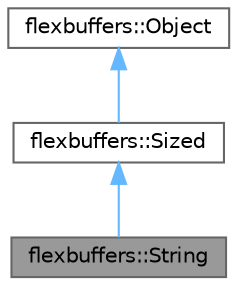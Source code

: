 digraph "flexbuffers::String"
{
 // LATEX_PDF_SIZE
  bgcolor="transparent";
  edge [fontname=Helvetica,fontsize=10,labelfontname=Helvetica,labelfontsize=10];
  node [fontname=Helvetica,fontsize=10,shape=box,height=0.2,width=0.4];
  Node1 [id="Node000001",label="flexbuffers::String",height=0.2,width=0.4,color="gray40", fillcolor="grey60", style="filled", fontcolor="black",tooltip=" "];
  Node2 -> Node1 [id="edge3_Node000001_Node000002",dir="back",color="steelblue1",style="solid",tooltip=" "];
  Node2 [id="Node000002",label="flexbuffers::Sized",height=0.2,width=0.4,color="gray40", fillcolor="white", style="filled",URL="$classflexbuffers_1_1Sized.html",tooltip=" "];
  Node3 -> Node2 [id="edge4_Node000002_Node000003",dir="back",color="steelblue1",style="solid",tooltip=" "];
  Node3 [id="Node000003",label="flexbuffers::Object",height=0.2,width=0.4,color="gray40", fillcolor="white", style="filled",URL="$classflexbuffers_1_1Object.html",tooltip=" "];
}

